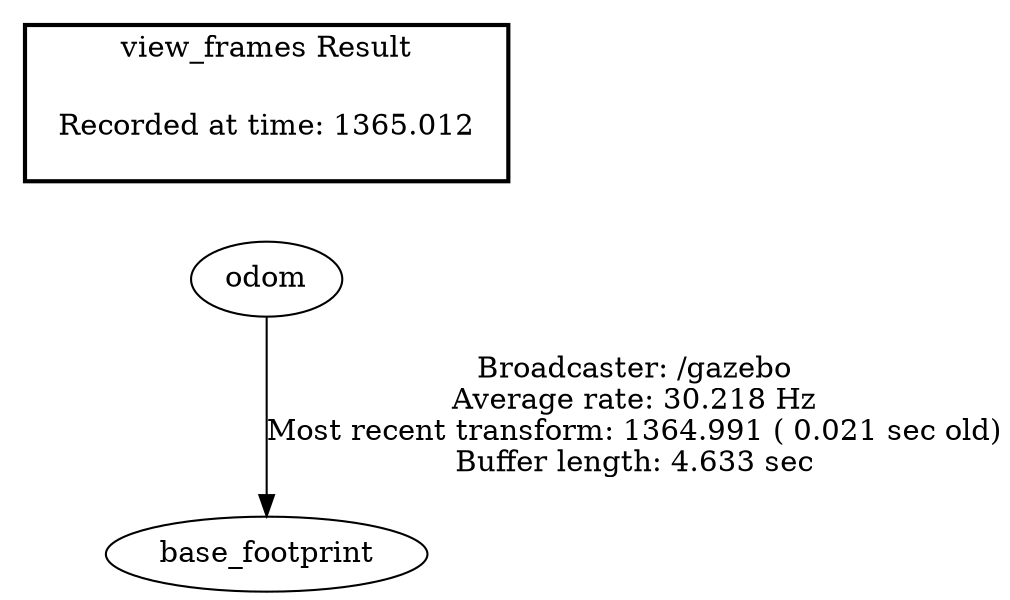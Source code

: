 digraph G {
"odom" -> "base_footprint"[label="Broadcaster: /gazebo\nAverage rate: 30.218 Hz\nMost recent transform: 1364.991 ( 0.021 sec old)\nBuffer length: 4.633 sec\n"];
edge [style=invis];
 subgraph cluster_legend { style=bold; color=black; label ="view_frames Result";
"Recorded at time: 1365.012"[ shape=plaintext ] ;
 }->"odom";
}